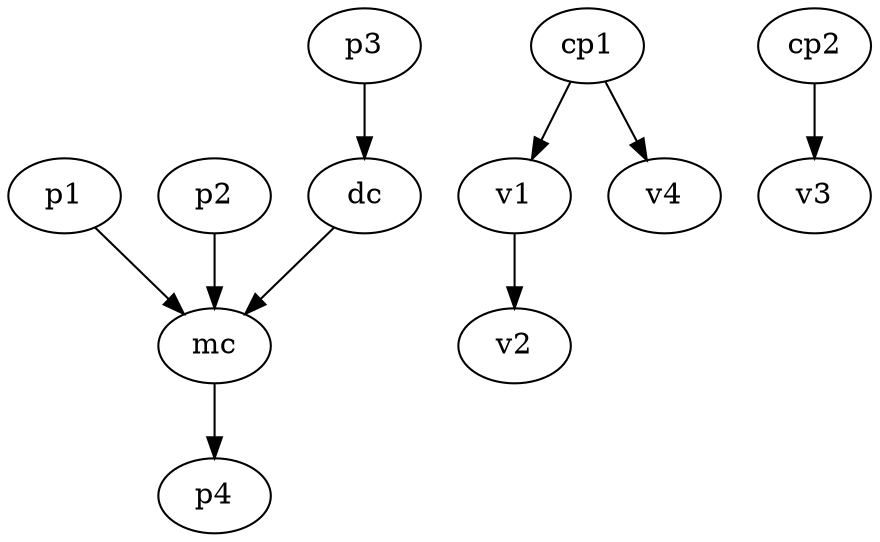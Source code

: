 digraph "" {
	p1 -> mc	[key=0,
		connection_id=c1,
		connection_ref="{'name': 'c1', 'ID': 'c1', 'entity': 'CONNECTION', 'params': {'data': {'connectionSpacing': 1000}}, 'source': {'_component': 'p1', '_\
port': None}, 'sinks': [{'_component': 'mc', '_port': '1'}], 'layer': {'_id': '0', 'name': 'FLOW_0', 'layertype': 'FLOW', 'group': '\
0', 'params': {'data': {}}}, '_paths': []}",
		sink_port="{'_component': 'mc', '_port': '1'}",
		source_port="{'_component': 'p1', '_port': None}"];
	p2 -> mc	[key=0,
		connection_id=c2,
		connection_ref="{'name': 'c2', 'ID': 'c2', 'entity': 'CONNECTION', 'params': {'data': {'connectionSpacing': 1000}}, 'source': {'_component': 'p2', '_\
port': None}, 'sinks': [{'_component': 'mc', '_port': '2'}], 'layer': {'_id': '0', 'name': 'FLOW_0', 'layertype': 'FLOW', 'group': '\
0', 'params': {'data': {}}}, '_paths': []}",
		sink_port="{'_component': 'mc', '_port': '2'}",
		source_port="{'_component': 'p2', '_port': None}"];
	p3 -> dc	[key=0,
		connection_id=c3,
		connection_ref="{'name': 'c3', 'ID': 'c3', 'entity': 'CONNECTION', 'params': {'data': {'connectionSpacing': 1000}}, 'source': {'_component': 'p3', '_\
port': None}, 'sinks': [{'_component': 'dc', '_port': '1'}], 'layer': {'_id': '0', 'name': 'FLOW_0', 'layertype': 'FLOW', 'group': '\
0', 'params': {'data': {}}}, '_paths': []}",
		sink_port="{'_component': 'dc', '_port': '1'}",
		source_port="{'_component': 'p3', '_port': None}"];
	mc -> p4	[key=0,
		connection_id=c5,
		connection_ref="{'name': 'c5', 'ID': 'c5', 'entity': 'CONNECTION', 'params': {'data': {'connectionSpacing': 1000}}, 'source': {'_component': 'mc', '_\
port': '4'}, 'sinks': [{'_component': 'p4', '_port': None}], 'layer': {'_id': '0', 'name': 'FLOW_0', 'layertype': 'FLOW', 'group': '\
0', 'params': {'data': {}}}, '_paths': []}",
		sink_port="{'_component': 'p4', '_port': None}",
		source_port="{'_component': 'mc', '_port': '4'}"];
	dc -> mc	[key=0,
		connection_id=c4,
		connection_ref="{'name': 'c4', 'ID': 'c4', 'entity': 'CONNECTION', 'params': {'data': {'connectionSpacing': 1000}}, 'source': {'_component': 'dc', '_\
port': '2'}, 'sinks': [{'_component': 'mc', '_port': '3'}], 'layer': {'_id': '0', 'name': 'FLOW_0', 'layertype': 'FLOW', 'group': '\
0', 'params': {'data': {}}}, '_paths': []}",
		sink_port="{'_component': 'mc', '_port': '3'}",
		source_port="{'_component': 'dc', '_port': '2'}"];
	cp1 -> v1	[key=0,
		connection_id=cn1,
		connection_ref="{'name': 'cn1', 'ID': 'cn1', 'entity': 'CONNECTION', 'params': {'data': {'connectionSpacing': 1000}}, 'source': {'_component': '\
cp1', '_port': None}, 'sinks': [{'_component': 'v1', '_port': None}, {'_component': 'v4', '_port': None}], 'layer': {'_id': '1', '\
name': 'FLOW_0', 'layertype': 'CONTROL', 'group': '0', 'params': {'data': {}}}, '_paths': []}",
		sink_port="{'_component': 'v1', '_port': None}",
		source_port="{'_component': 'cp1', '_port': None}"];
	cp1 -> v4	[key=0,
		connection_id=cn1,
		connection_ref="{'name': 'cn1', 'ID': 'cn1', 'entity': 'CONNECTION', 'params': {'data': {'connectionSpacing': 1000}}, 'source': {'_component': '\
cp1', '_port': None}, 'sinks': [{'_component': 'v1', '_port': None}, {'_component': 'v4', '_port': None}], 'layer': {'_id': '1', '\
name': 'FLOW_0', 'layertype': 'CONTROL', 'group': '0', 'params': {'data': {}}}, '_paths': []}",
		sink_port="{'_component': 'v4', '_port': None}",
		source_port="{'_component': 'cp1', '_port': None}"];
	cp2 -> v3	[key=0,
		connection_id=cc2,
		connection_ref="{'name': 'cc2', 'ID': 'cc2', 'entity': 'CONNECTION', 'params': {'data': {'connectionSpacing': 1000}}, 'source': {'_component': '\
cp2', '_port': None}, 'sinks': [{'_component': 'v3', '_port': None}], 'layer': {'_id': '1', 'name': 'FLOW_0', 'layertype': 'CONTROL', '\
group': '0', 'params': {'data': {}}}, '_paths': []}",
		sink_port="{'_component': 'v3', '_port': None}",
		source_port="{'_component': 'cp2', '_port': None}"];
	v1 -> v2	[key=0,
		connection_id=cc1,
		connection_ref="{'name': 'cc1', 'ID': 'cc1', 'entity': 'CONNECTION', 'params': {'data': {'connectionSpacing': 1000}}, 'source': {'_component': '\
v1', '_port': None}, 'sinks': [{'_component': 'v2', '_port': None}], 'layer': {'_id': '1', 'name': 'FLOW_0', 'layertype': 'CONTROL', '\
group': '0', 'params': {'data': {}}}, '_paths': []}",
		sink_port="{'_component': 'v2', '_port': None}",
		source_port="{'_component': 'v1', '_port': None}"];
}
